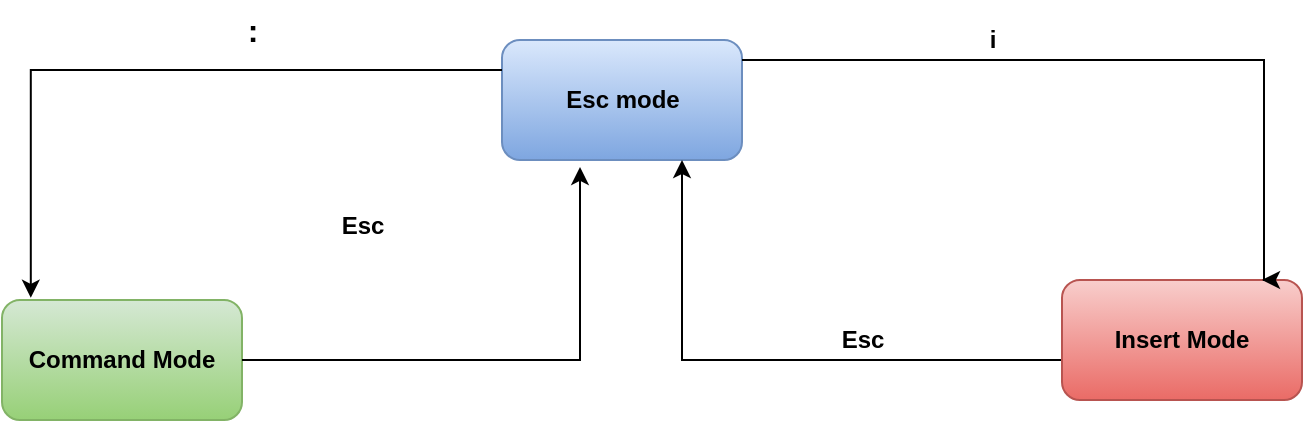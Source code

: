 <mxfile version="26.2.14">
  <diagram name="Page-1" id="1F8L2EgCaSYyCokeb7Wn">
    <mxGraphModel dx="1251" dy="660" grid="1" gridSize="10" guides="1" tooltips="1" connect="1" arrows="1" fold="1" page="1" pageScale="1" pageWidth="850" pageHeight="1100" math="0" shadow="0">
      <root>
        <mxCell id="0" />
        <mxCell id="1" parent="0" />
        <mxCell id="duPAhnsWzRtPfaWjBCGn-1" value="" style="rounded=1;whiteSpace=wrap;html=1;fillColor=#dae8fc;gradientColor=#7ea6e0;strokeColor=#6c8ebf;" vertex="1" parent="1">
          <mxGeometry x="320" y="100" width="120" height="60" as="geometry" />
        </mxCell>
        <mxCell id="duPAhnsWzRtPfaWjBCGn-2" value="&lt;b&gt;Command Mode&lt;/b&gt;" style="rounded=1;whiteSpace=wrap;html=1;fillColor=#d5e8d4;gradientColor=#97d077;strokeColor=#82b366;" vertex="1" parent="1">
          <mxGeometry x="70" y="230" width="120" height="60" as="geometry" />
        </mxCell>
        <mxCell id="duPAhnsWzRtPfaWjBCGn-11" style="edgeStyle=orthogonalEdgeStyle;rounded=0;orthogonalLoop=1;jettySize=auto;html=1;entryX=0.75;entryY=1;entryDx=0;entryDy=0;" edge="1" parent="1" source="duPAhnsWzRtPfaWjBCGn-3" target="duPAhnsWzRtPfaWjBCGn-1">
          <mxGeometry relative="1" as="geometry">
            <Array as="points">
              <mxPoint x="410" y="260" />
            </Array>
          </mxGeometry>
        </mxCell>
        <mxCell id="duPAhnsWzRtPfaWjBCGn-3" value="&lt;b&gt;Insert Mode&lt;/b&gt;" style="rounded=1;whiteSpace=wrap;html=1;fillColor=#f8cecc;gradientColor=#ea6b66;strokeColor=#b85450;" vertex="1" parent="1">
          <mxGeometry x="600" y="220" width="120" height="60" as="geometry" />
        </mxCell>
        <mxCell id="duPAhnsWzRtPfaWjBCGn-4" value="&lt;b&gt;Esc mode&lt;/b&gt;" style="text;html=1;align=center;verticalAlign=middle;resizable=0;points=[];autosize=1;strokeColor=none;fillColor=none;" vertex="1" parent="1">
          <mxGeometry x="340" y="115" width="80" height="30" as="geometry" />
        </mxCell>
        <mxCell id="duPAhnsWzRtPfaWjBCGn-5" value="&lt;b&gt;&lt;font style=&quot;font-size: 16px;&quot;&gt;:&lt;/font&gt;&lt;/b&gt;" style="text;html=1;align=center;verticalAlign=middle;resizable=0;points=[];autosize=1;strokeColor=none;fillColor=none;" vertex="1" parent="1">
          <mxGeometry x="180" y="80" width="30" height="30" as="geometry" />
        </mxCell>
        <mxCell id="duPAhnsWzRtPfaWjBCGn-6" style="edgeStyle=orthogonalEdgeStyle;rounded=0;orthogonalLoop=1;jettySize=auto;html=1;entryX=0.12;entryY=-0.018;entryDx=0;entryDy=0;entryPerimeter=0;exitX=0;exitY=0.25;exitDx=0;exitDy=0;" edge="1" parent="1" source="duPAhnsWzRtPfaWjBCGn-1" target="duPAhnsWzRtPfaWjBCGn-2">
          <mxGeometry relative="1" as="geometry" />
        </mxCell>
        <mxCell id="duPAhnsWzRtPfaWjBCGn-8" value="&lt;b&gt;Esc&lt;/b&gt;" style="text;html=1;align=center;verticalAlign=middle;resizable=0;points=[];autosize=1;strokeColor=none;fillColor=none;" vertex="1" parent="1">
          <mxGeometry x="230" y="178" width="40" height="30" as="geometry" />
        </mxCell>
        <mxCell id="duPAhnsWzRtPfaWjBCGn-9" style="edgeStyle=orthogonalEdgeStyle;rounded=0;orthogonalLoop=1;jettySize=auto;html=1;" edge="1" parent="1" source="duPAhnsWzRtPfaWjBCGn-1">
          <mxGeometry relative="1" as="geometry">
            <mxPoint x="700" y="220" as="targetPoint" />
            <Array as="points">
              <mxPoint x="701" y="110" />
            </Array>
          </mxGeometry>
        </mxCell>
        <mxCell id="duPAhnsWzRtPfaWjBCGn-10" value="&lt;b&gt;i&lt;/b&gt;" style="text;html=1;align=center;verticalAlign=middle;resizable=0;points=[];autosize=1;strokeColor=none;fillColor=none;" vertex="1" parent="1">
          <mxGeometry x="550" y="85" width="30" height="30" as="geometry" />
        </mxCell>
        <mxCell id="duPAhnsWzRtPfaWjBCGn-12" style="edgeStyle=orthogonalEdgeStyle;rounded=0;orthogonalLoop=1;jettySize=auto;html=1;entryX=0.325;entryY=1.058;entryDx=0;entryDy=0;entryPerimeter=0;" edge="1" parent="1" source="duPAhnsWzRtPfaWjBCGn-2" target="duPAhnsWzRtPfaWjBCGn-1">
          <mxGeometry relative="1" as="geometry" />
        </mxCell>
        <mxCell id="duPAhnsWzRtPfaWjBCGn-13" value="&lt;b&gt;Esc&lt;/b&gt;" style="text;html=1;align=center;verticalAlign=middle;resizable=0;points=[];autosize=1;strokeColor=none;fillColor=none;" vertex="1" parent="1">
          <mxGeometry x="480" y="235" width="40" height="30" as="geometry" />
        </mxCell>
      </root>
    </mxGraphModel>
  </diagram>
</mxfile>
